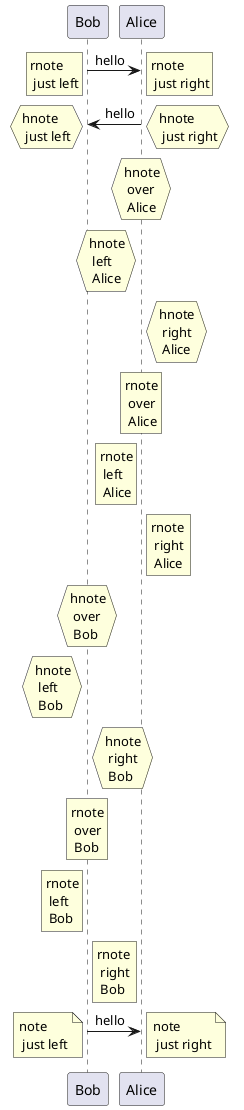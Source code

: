 {
  "sha1": "8welgion9323lgo6r0xm0gbitvllq22",
  "insertion": {
    "when": "2024-06-06T17:24:18.678Z",
    "url": "https://github.com/plantuml/plantuml/issues/1451",
    "user": "plantuml@gmail.com"
  }
}
@startuml
!pragma teoz true

Bob -> Alice : hello
rnote right: rnote\n just right
rnote left: rnote\n just left

Bob <- Alice: hello
hnote right: hnote\n just right
hnote left: hnote\n just left

hnote over Alice: hnote\n over \n Alice
hnote left Alice: hnote\n left \n Alice
hnote right Alice: hnote\n right \n Alice
rnote over Alice: rnote\n over \n Alice
rnote left Alice: rnote\n left \n Alice
rnote right Alice: rnote\n right \n Alice

hnote over Bob: hnote\n over \n Bob
hnote left Bob: hnote\n left \n Bob
hnote right Bob: hnote\n right \n Bob
rnote over Bob: rnote\n over \n Bob
rnote left Bob: rnote\n left \n Bob
rnote right Bob: rnote\n right \n Bob

Bob -> Alice : hello
note right: note\n just right
note left: note\n just left
@enduml
